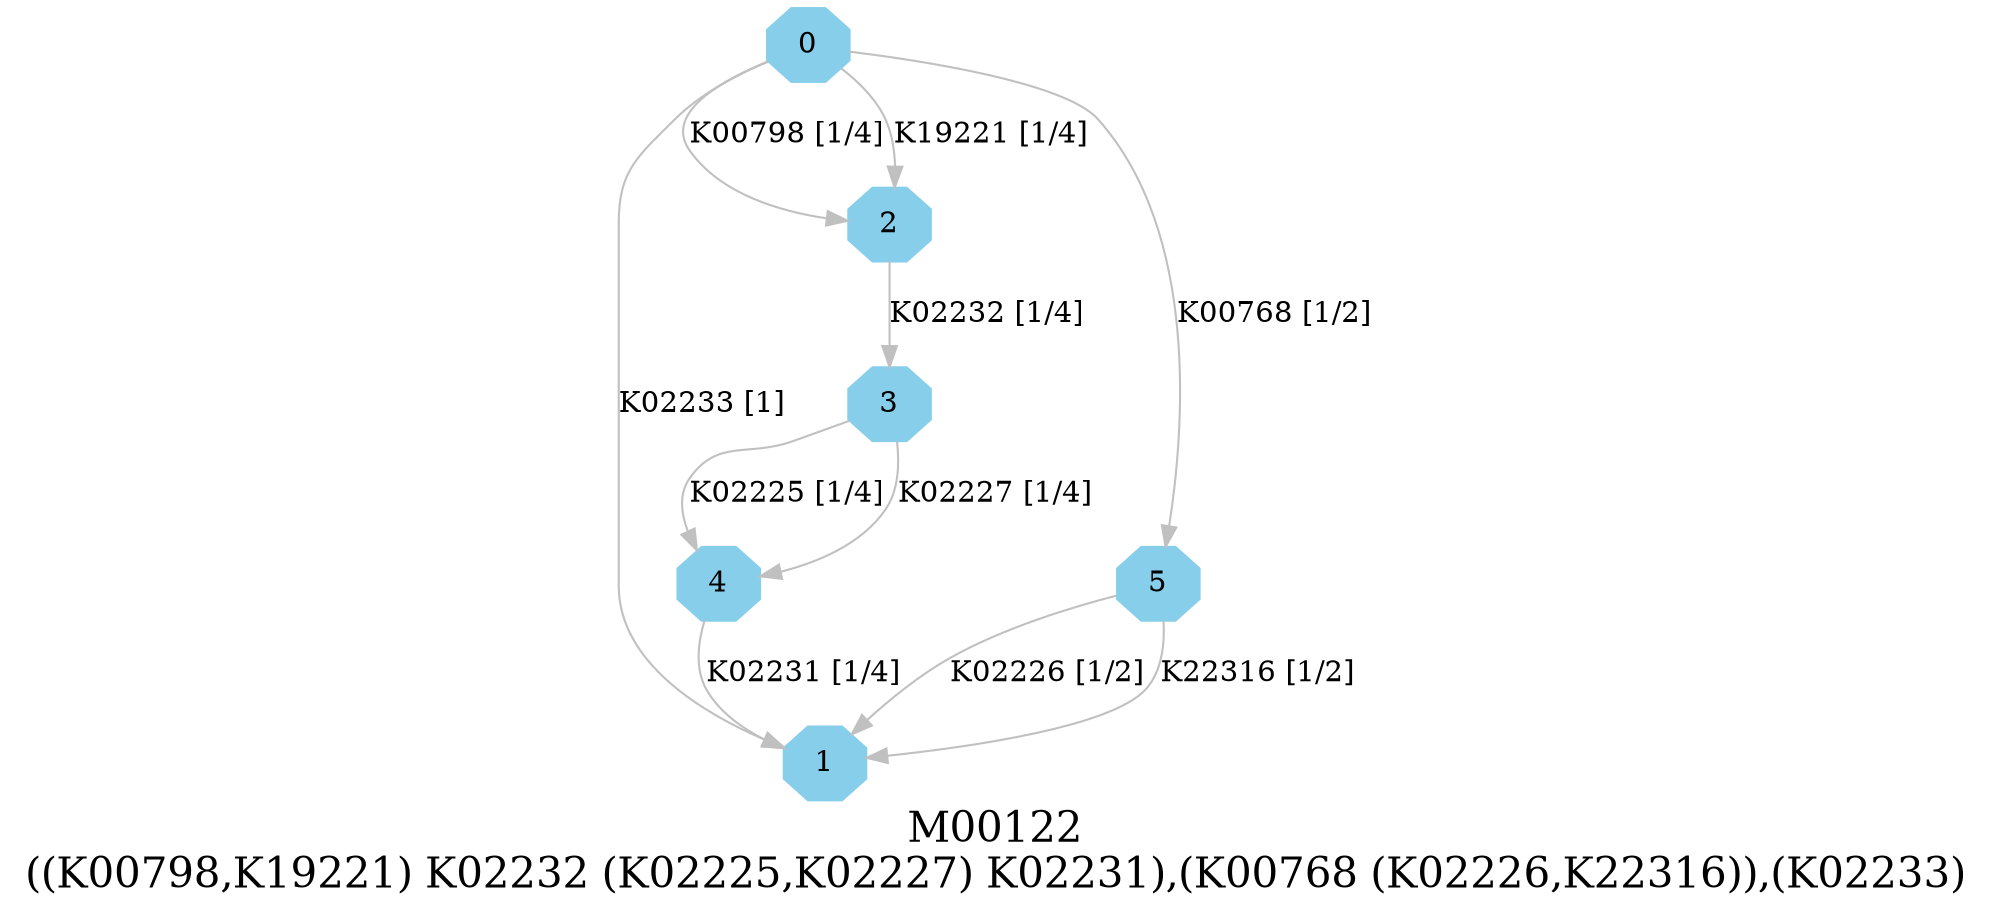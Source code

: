 digraph G {
graph [label="M00122
((K00798,K19221) K02232 (K02225,K02227) K02231),(K00768 (K02226,K22316)),(K02233)",fontsize=20];
node [shape=box,style=filled];
edge [len=3,color=grey];
{node [width=.3,height=.3,shape=octagon,style=filled,color=skyblue] 0 1 2 3 4 5 }
0 -> 2 [label="K00798 [1/4]"];
0 -> 2 [label="K19221 [1/4]"];
0 -> 5 [label="K00768 [1/2]"];
0 -> 1 [label="K02233 [1]"];
2 -> 3 [label="K02232 [1/4]"];
3 -> 4 [label="K02225 [1/4]"];
3 -> 4 [label="K02227 [1/4]"];
4 -> 1 [label="K02231 [1/4]"];
5 -> 1 [label="K02226 [1/2]"];
5 -> 1 [label="K22316 [1/2]"];
}